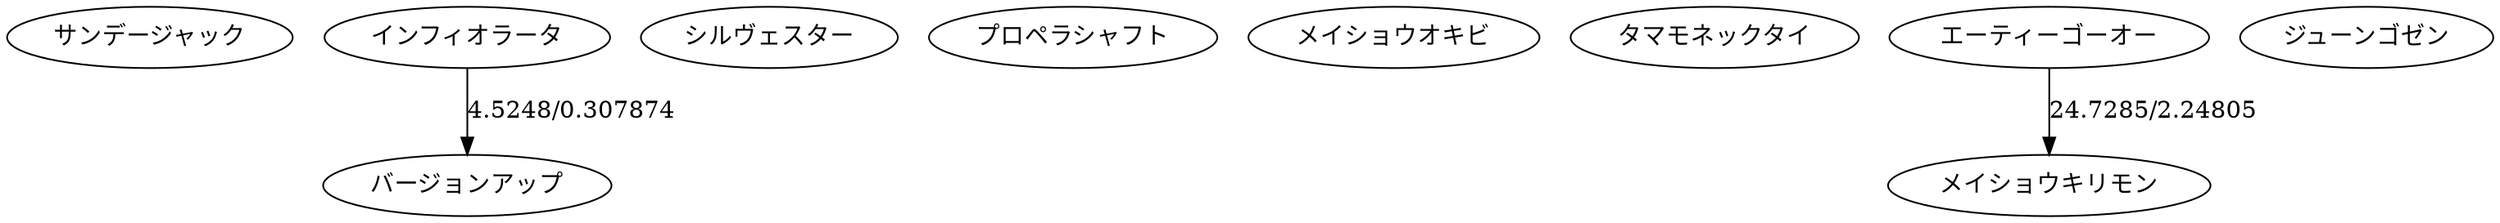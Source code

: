 digraph G {
0[label=サンデージャック];
1[label=バージョンアップ];
2[label=シルヴェスター];
3[label=プロペラシャフト];
4[label=メイショウオキビ];
5[label=タマモネックタイ];
6[label=エーティーゴーオー];
7[label=ジューンゴゼン];
8[label=メイショウキリモン];
9[label=インフィオラータ];
6->8[label="24.7285/2.24805"];
9->1[label="4.5248/0.307874"];
}
